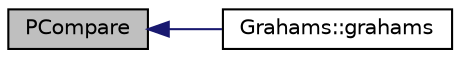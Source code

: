 digraph "PCompare"
{
  edge [fontname="Helvetica",fontsize="10",labelfontname="Helvetica",labelfontsize="10"];
  node [fontname="Helvetica",fontsize="10",shape=record];
  rankdir="LR";
  Node6 [label="PCompare",height=0.2,width=0.4,color="black", fillcolor="grey75", style="filled", fontcolor="black"];
  Node6 -> Node7 [dir="back",color="midnightblue",fontsize="10",style="solid",fontname="Helvetica"];
  Node7 [label="Grahams::grahams",height=0.2,width=0.4,color="black", fillcolor="white", style="filled",URL="$d8/d4a/class_grahams.html#a448098d326bca5d9c850887215cb5a17"];
}
